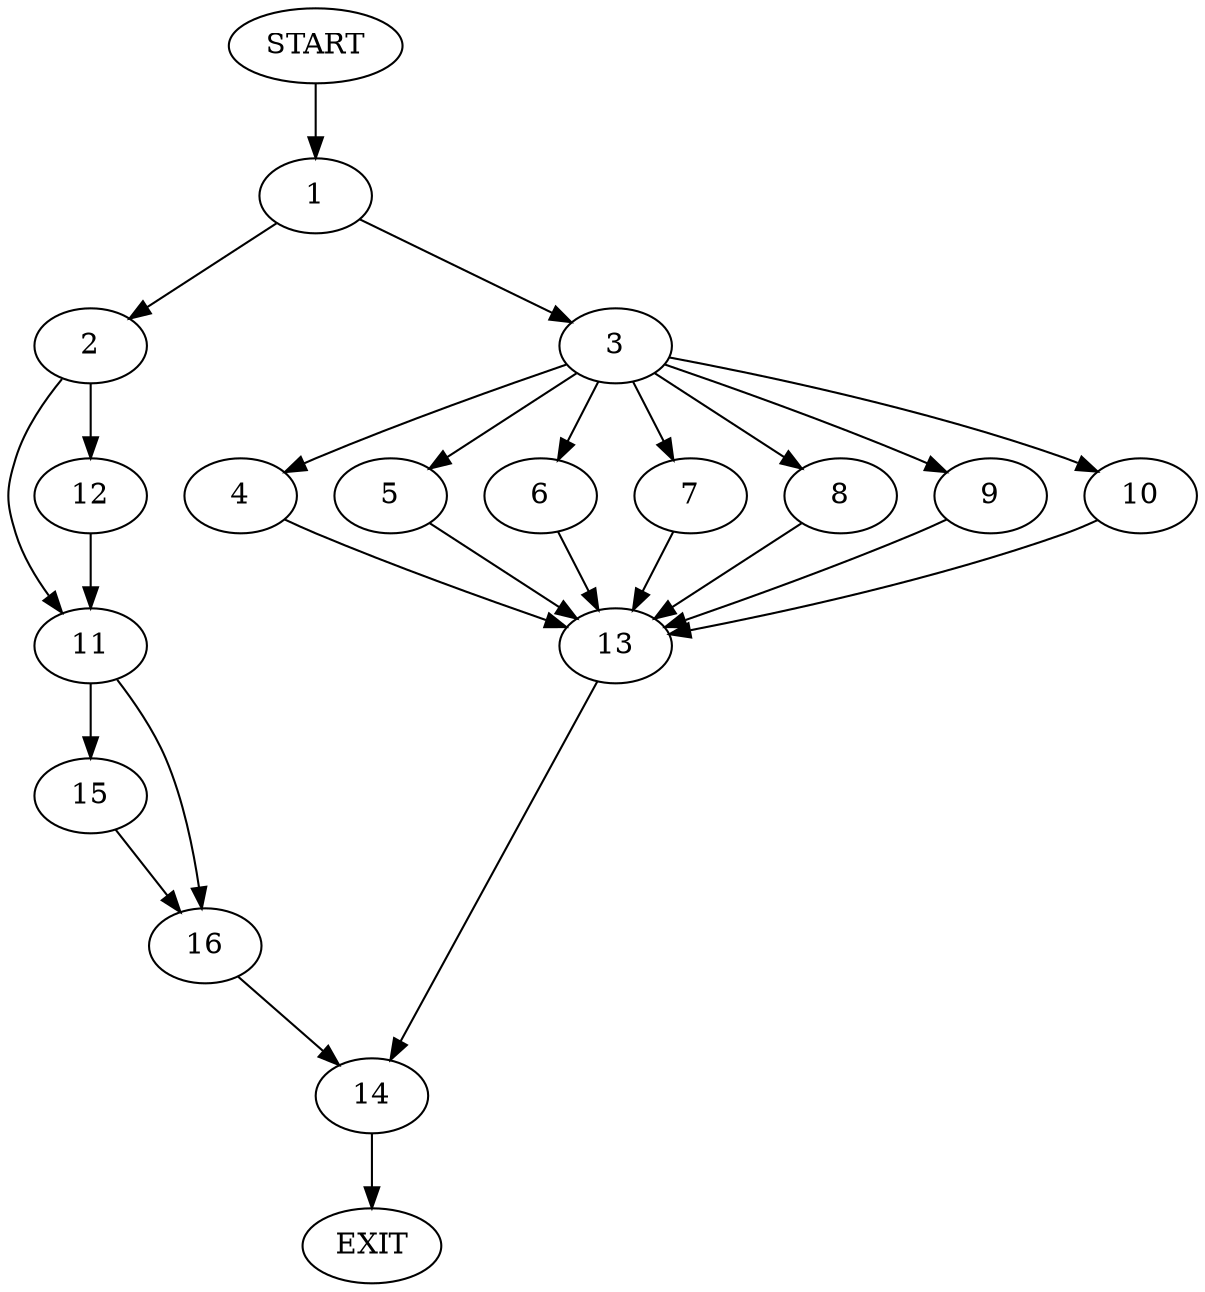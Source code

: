 digraph {
0 [label="START"]
17 [label="EXIT"]
0 -> 1
1 -> 2
1 -> 3
3 -> 4
3 -> 5
3 -> 6
3 -> 7
3 -> 8
3 -> 9
3 -> 10
2 -> 11
2 -> 12
8 -> 13
10 -> 13
4 -> 13
7 -> 13
9 -> 13
5 -> 13
6 -> 13
13 -> 14
14 -> 17
12 -> 11
11 -> 15
11 -> 16
16 -> 14
15 -> 16
}
